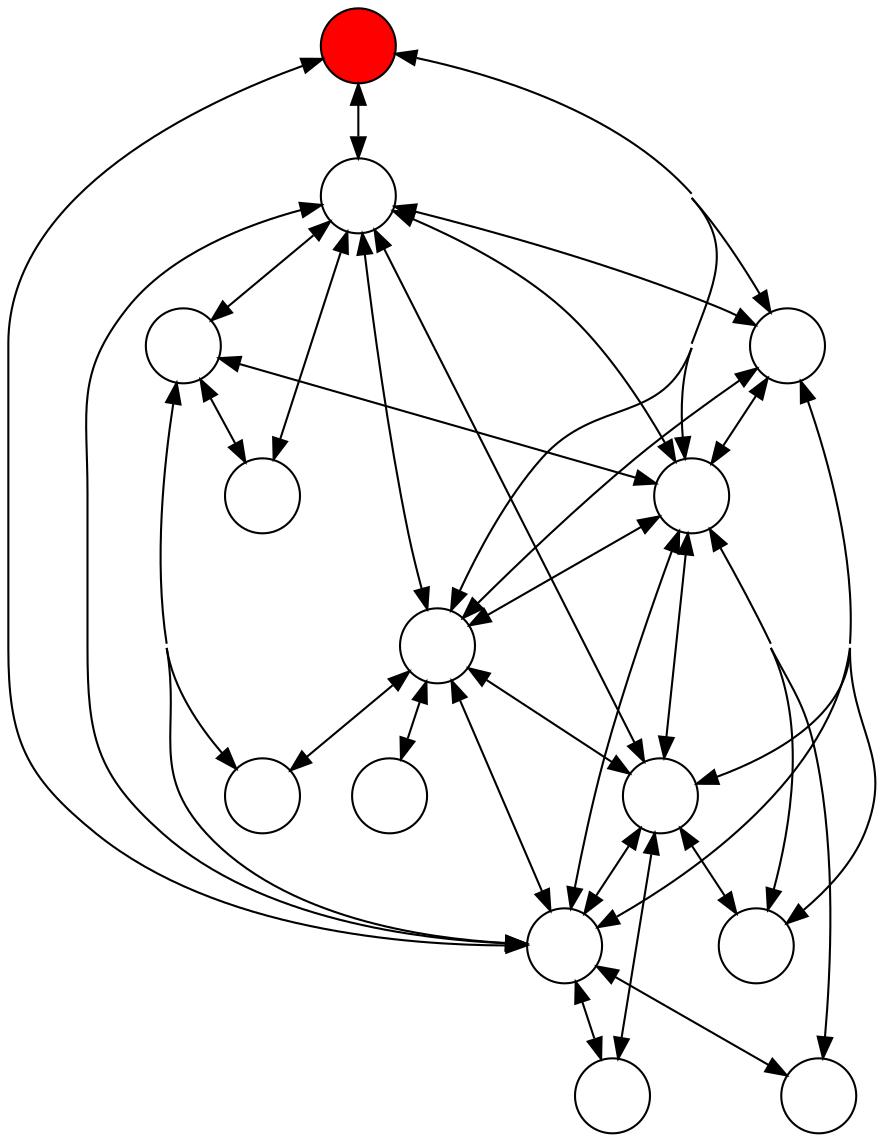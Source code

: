 digraph {
            concentrate=true
            node[label="" fillcolor=red, style=filled, shape=circle];
            2086532218
            node[label="" fillcolor=white, style=filled, shape=circle];
            
2086532218 -> 282263853 [dir=both];
2086532218 -> 734354918 [dir=both];
2086532218 -> -1170304139 [dir=both];
2086532218 -> -94561020 [dir=both];
2086532218 -> 31106837 [dir=both];
282263853 -> 734354918 [dir=both];
282263853 -> 31106837 [dir=both];
282263853 -> -1300158636 [dir=both];
282263853 -> -1131758102 [dir=both];
282263853 -> 2106174547 [dir=both];
734354918 -> 282263853 [dir=both];
734354918 -> 31106837 [dir=both];
734354918 -> -1170304139 [dir=both];
734354918 -> 1159226400 [dir=both];
734354918 -> -1300158636 [dir=both];
-1170304139 -> 282263853 [dir=both];
-1170304139 -> 31106837 [dir=both];
-1170304139 -> -94561020 [dir=both];
-1170304139 -> 1159226400 [dir=both];
-1170304139 -> 125 [dir=both];
-94561020 -> -778710392 [dir=both];
-94561020 -> 734354918 [dir=both];
-94561020 -> -1300158636 [dir=both];
-94561020 -> 282263853 [dir=both];
-94561020 -> -544716873 [dir=both];
31106837 -> -1170304139 [dir=both];
31106837 -> -94561020 [dir=both];
31106837 -> 125 [dir=both];
31106837 -> 2013714856 [dir=both];
31106837 -> 282263853 [dir=both];
734354918 -> 282263853 [dir=both];
734354918 -> 31106837 [dir=both];
734354918 -> -1170304139 [dir=both];
734354918 -> 1159226400 [dir=both];
734354918 -> -1300158636 [dir=both];
31106837 -> -1170304139 [dir=both];
31106837 -> -94561020 [dir=both];
31106837 -> 125 [dir=both];
31106837 -> 2013714856 [dir=both];
31106837 -> 282263853 [dir=both];
-1300158636 -> -1170304139 [dir=both];
-1300158636 -> 31106837 [dir=both];
-1300158636 -> 2013714856 [dir=both];
-1300158636 -> 282263853 [dir=both];
-1300158636 -> 1159226400 [dir=both];
-1131758102 -> 282263853 [dir=both];
-1131758102 -> 31106837 [dir=both];
-1131758102 -> -778710392 [dir=both];
-1131758102 -> 2106174547 [dir=both];
-1131758102 -> -1170304139 [dir=both];
            }